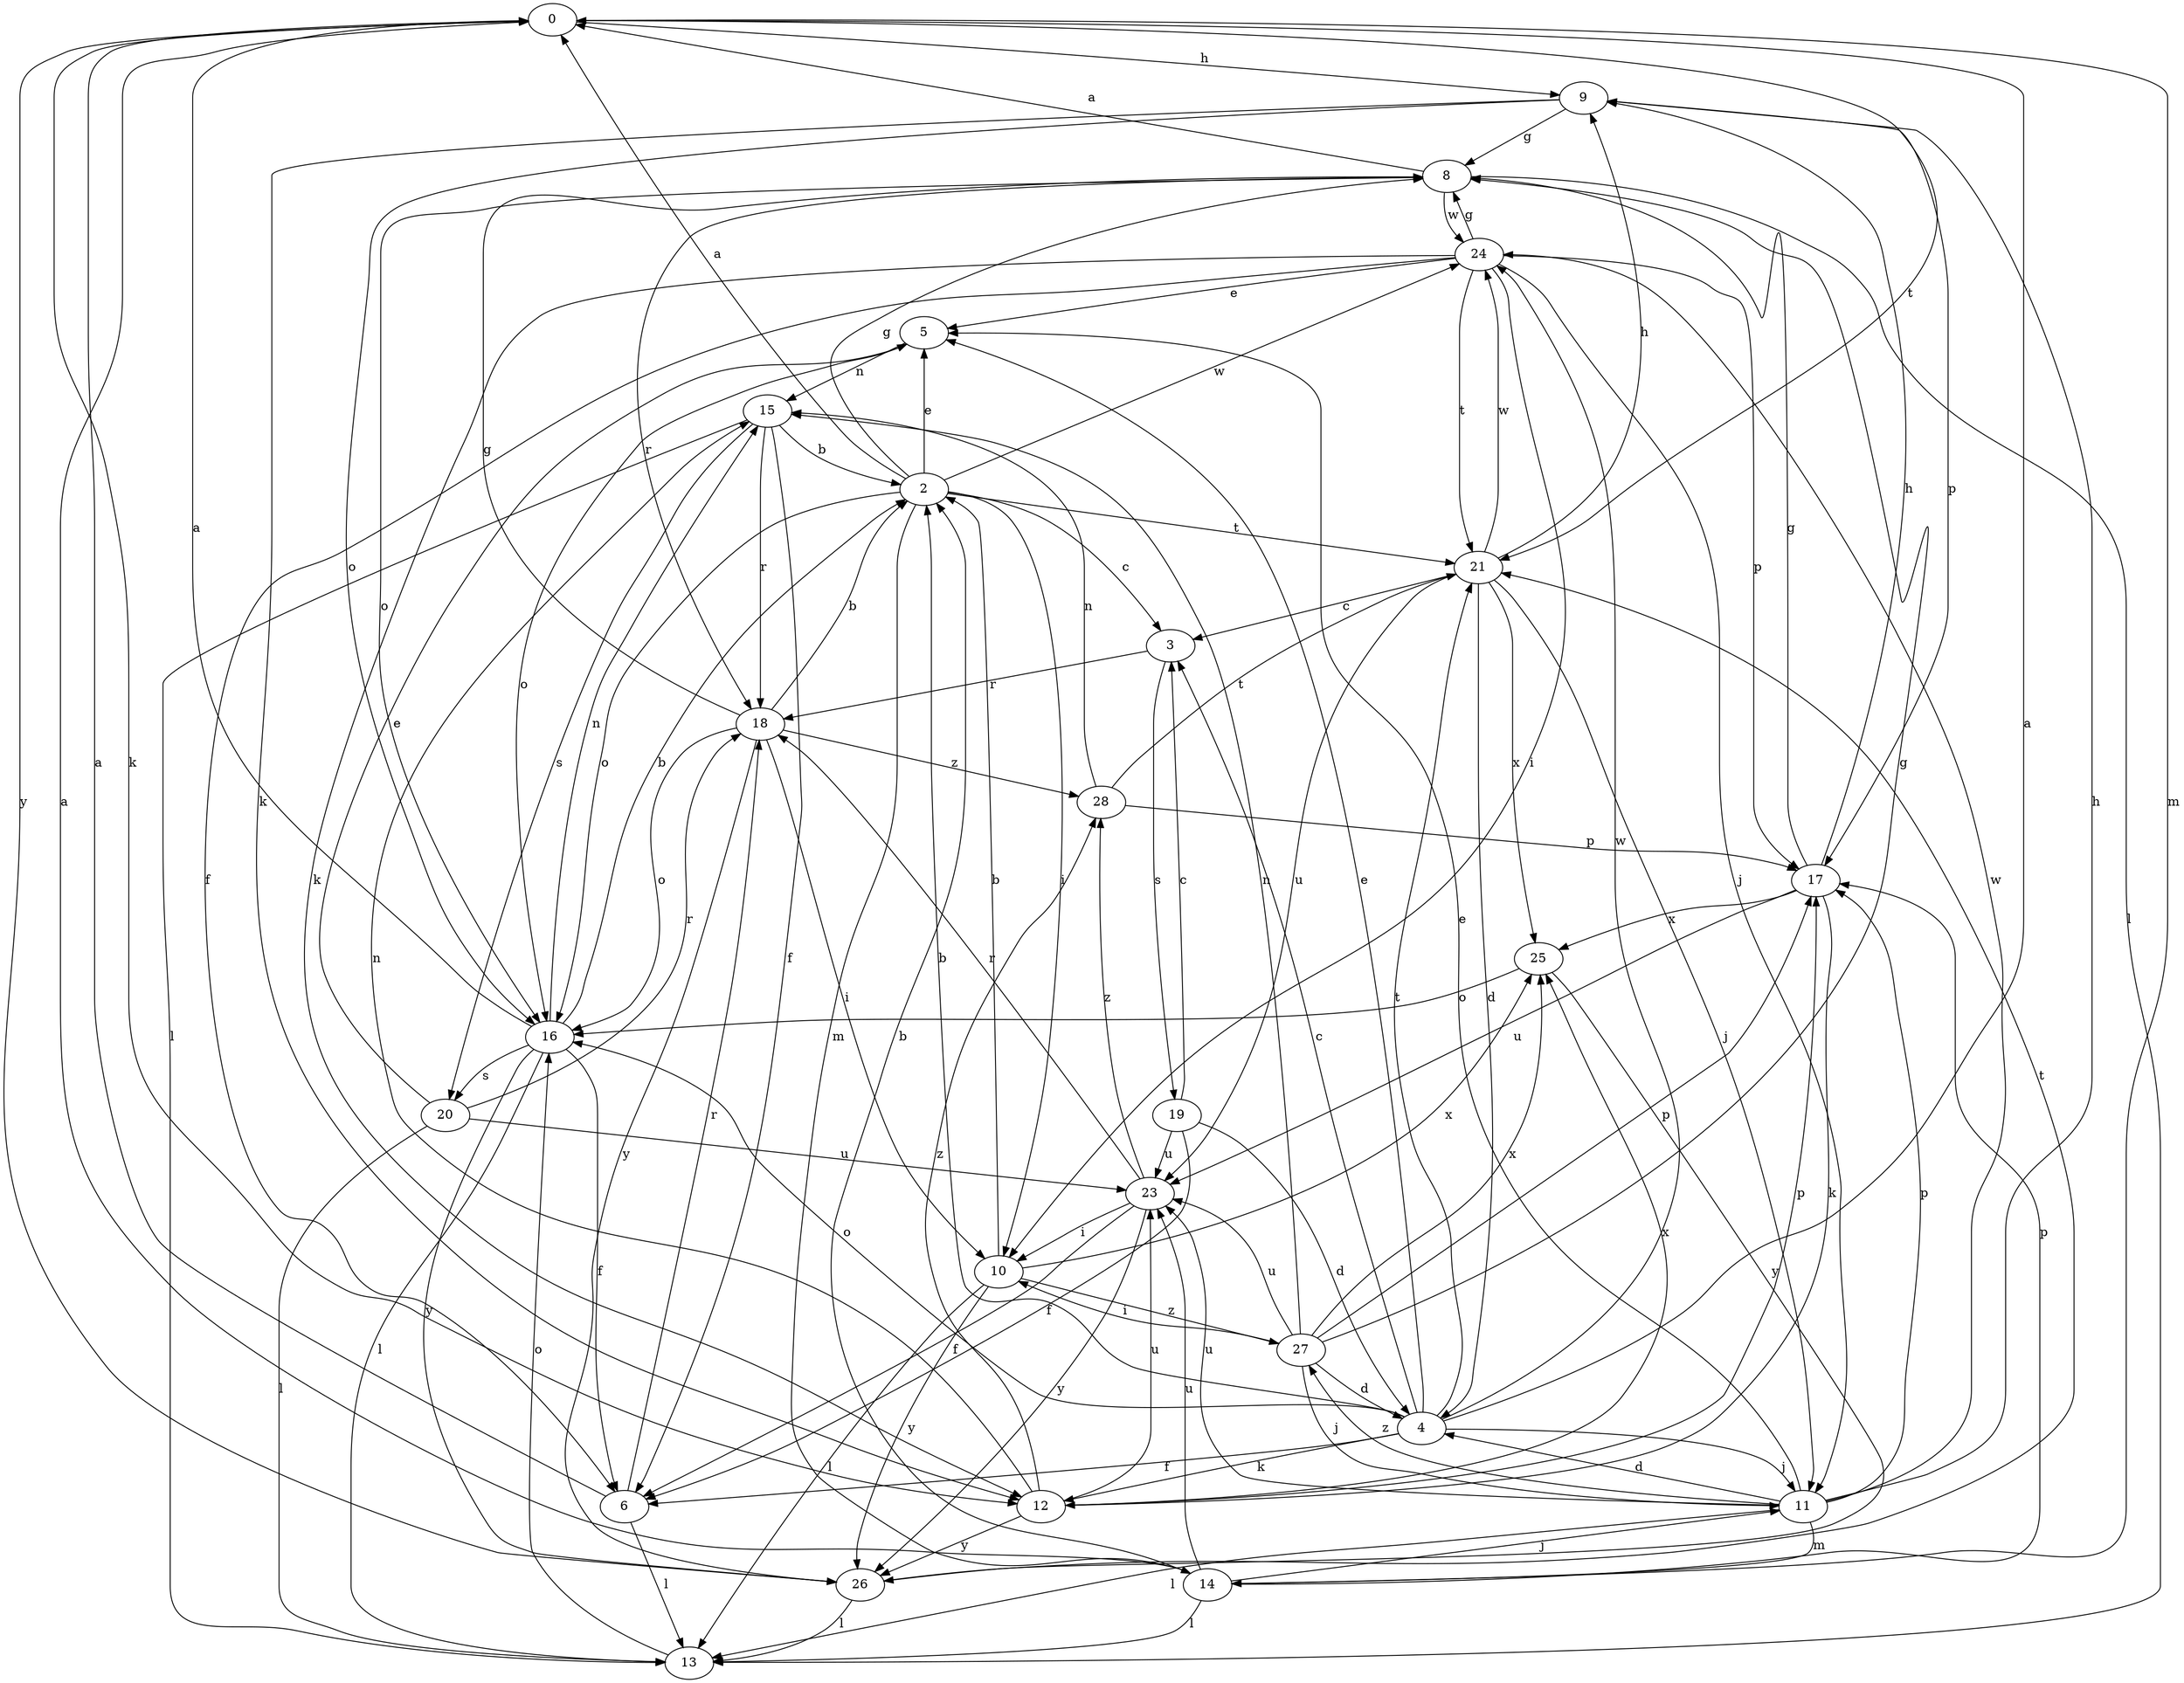 strict digraph  {
0;
2;
3;
4;
5;
6;
8;
9;
10;
11;
12;
13;
14;
15;
16;
17;
18;
19;
20;
21;
23;
24;
25;
26;
27;
28;
0 -> 9  [label=h];
0 -> 12  [label=k];
0 -> 14  [label=m];
0 -> 21  [label=t];
0 -> 26  [label=y];
2 -> 0  [label=a];
2 -> 3  [label=c];
2 -> 5  [label=e];
2 -> 8  [label=g];
2 -> 10  [label=i];
2 -> 14  [label=m];
2 -> 16  [label=o];
2 -> 21  [label=t];
2 -> 24  [label=w];
3 -> 18  [label=r];
3 -> 19  [label=s];
4 -> 0  [label=a];
4 -> 2  [label=b];
4 -> 3  [label=c];
4 -> 5  [label=e];
4 -> 6  [label=f];
4 -> 11  [label=j];
4 -> 12  [label=k];
4 -> 16  [label=o];
4 -> 21  [label=t];
4 -> 24  [label=w];
5 -> 15  [label=n];
5 -> 16  [label=o];
6 -> 0  [label=a];
6 -> 13  [label=l];
6 -> 18  [label=r];
8 -> 0  [label=a];
8 -> 13  [label=l];
8 -> 16  [label=o];
8 -> 18  [label=r];
8 -> 24  [label=w];
9 -> 8  [label=g];
9 -> 12  [label=k];
9 -> 16  [label=o];
9 -> 17  [label=p];
10 -> 2  [label=b];
10 -> 13  [label=l];
10 -> 25  [label=x];
10 -> 26  [label=y];
10 -> 27  [label=z];
11 -> 4  [label=d];
11 -> 5  [label=e];
11 -> 9  [label=h];
11 -> 13  [label=l];
11 -> 14  [label=m];
11 -> 17  [label=p];
11 -> 23  [label=u];
11 -> 24  [label=w];
11 -> 27  [label=z];
12 -> 15  [label=n];
12 -> 17  [label=p];
12 -> 23  [label=u];
12 -> 25  [label=x];
12 -> 26  [label=y];
12 -> 28  [label=z];
13 -> 16  [label=o];
14 -> 0  [label=a];
14 -> 2  [label=b];
14 -> 11  [label=j];
14 -> 13  [label=l];
14 -> 17  [label=p];
14 -> 23  [label=u];
15 -> 2  [label=b];
15 -> 6  [label=f];
15 -> 13  [label=l];
15 -> 18  [label=r];
15 -> 20  [label=s];
16 -> 0  [label=a];
16 -> 2  [label=b];
16 -> 6  [label=f];
16 -> 13  [label=l];
16 -> 15  [label=n];
16 -> 20  [label=s];
16 -> 26  [label=y];
17 -> 8  [label=g];
17 -> 9  [label=h];
17 -> 12  [label=k];
17 -> 23  [label=u];
17 -> 25  [label=x];
18 -> 2  [label=b];
18 -> 8  [label=g];
18 -> 10  [label=i];
18 -> 16  [label=o];
18 -> 26  [label=y];
18 -> 28  [label=z];
19 -> 3  [label=c];
19 -> 4  [label=d];
19 -> 6  [label=f];
19 -> 23  [label=u];
20 -> 5  [label=e];
20 -> 13  [label=l];
20 -> 18  [label=r];
20 -> 23  [label=u];
21 -> 3  [label=c];
21 -> 4  [label=d];
21 -> 9  [label=h];
21 -> 11  [label=j];
21 -> 23  [label=u];
21 -> 24  [label=w];
21 -> 25  [label=x];
23 -> 6  [label=f];
23 -> 10  [label=i];
23 -> 18  [label=r];
23 -> 26  [label=y];
23 -> 28  [label=z];
24 -> 5  [label=e];
24 -> 6  [label=f];
24 -> 8  [label=g];
24 -> 10  [label=i];
24 -> 11  [label=j];
24 -> 12  [label=k];
24 -> 17  [label=p];
24 -> 21  [label=t];
25 -> 16  [label=o];
25 -> 26  [label=y];
26 -> 13  [label=l];
26 -> 21  [label=t];
27 -> 4  [label=d];
27 -> 8  [label=g];
27 -> 10  [label=i];
27 -> 11  [label=j];
27 -> 15  [label=n];
27 -> 17  [label=p];
27 -> 23  [label=u];
27 -> 25  [label=x];
28 -> 15  [label=n];
28 -> 17  [label=p];
28 -> 21  [label=t];
}
